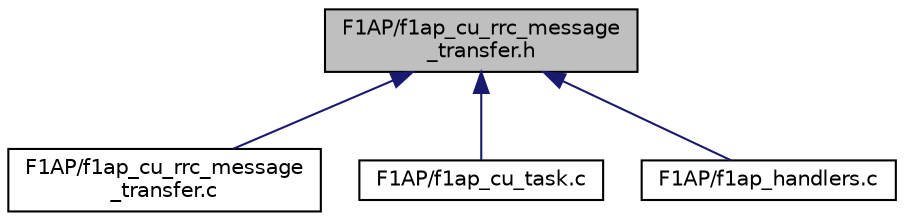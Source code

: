 digraph "F1AP/f1ap_cu_rrc_message_transfer.h"
{
 // LATEX_PDF_SIZE
  edge [fontname="Helvetica",fontsize="10",labelfontname="Helvetica",labelfontsize="10"];
  node [fontname="Helvetica",fontsize="10",shape=record];
  Node1 [label="F1AP/f1ap_cu_rrc_message\l_transfer.h",height=0.2,width=0.4,color="black", fillcolor="grey75", style="filled", fontcolor="black",tooltip="f1ap rrc message transfer for CU"];
  Node1 -> Node2 [dir="back",color="midnightblue",fontsize="10",style="solid",fontname="Helvetica"];
  Node2 [label="F1AP/f1ap_cu_rrc_message\l_transfer.c",height=0.2,width=0.4,color="black", fillcolor="white", style="filled",URL="$f1ap__cu__rrc__message__transfer_8c.html",tooltip="f1ap rrc message transfer for CU"];
  Node1 -> Node3 [dir="back",color="midnightblue",fontsize="10",style="solid",fontname="Helvetica"];
  Node3 [label="F1AP/f1ap_cu_task.c",height=0.2,width=0.4,color="black", fillcolor="white", style="filled",URL="$f1ap__cu__task_8c.html",tooltip="data structures for F1 interface modules"];
  Node1 -> Node4 [dir="back",color="midnightblue",fontsize="10",style="solid",fontname="Helvetica"];
  Node4 [label="F1AP/f1ap_handlers.c",height=0.2,width=0.4,color="black", fillcolor="white", style="filled",URL="$f1ap__handlers_8c.html",tooltip="f1ap messages handlers"];
}

